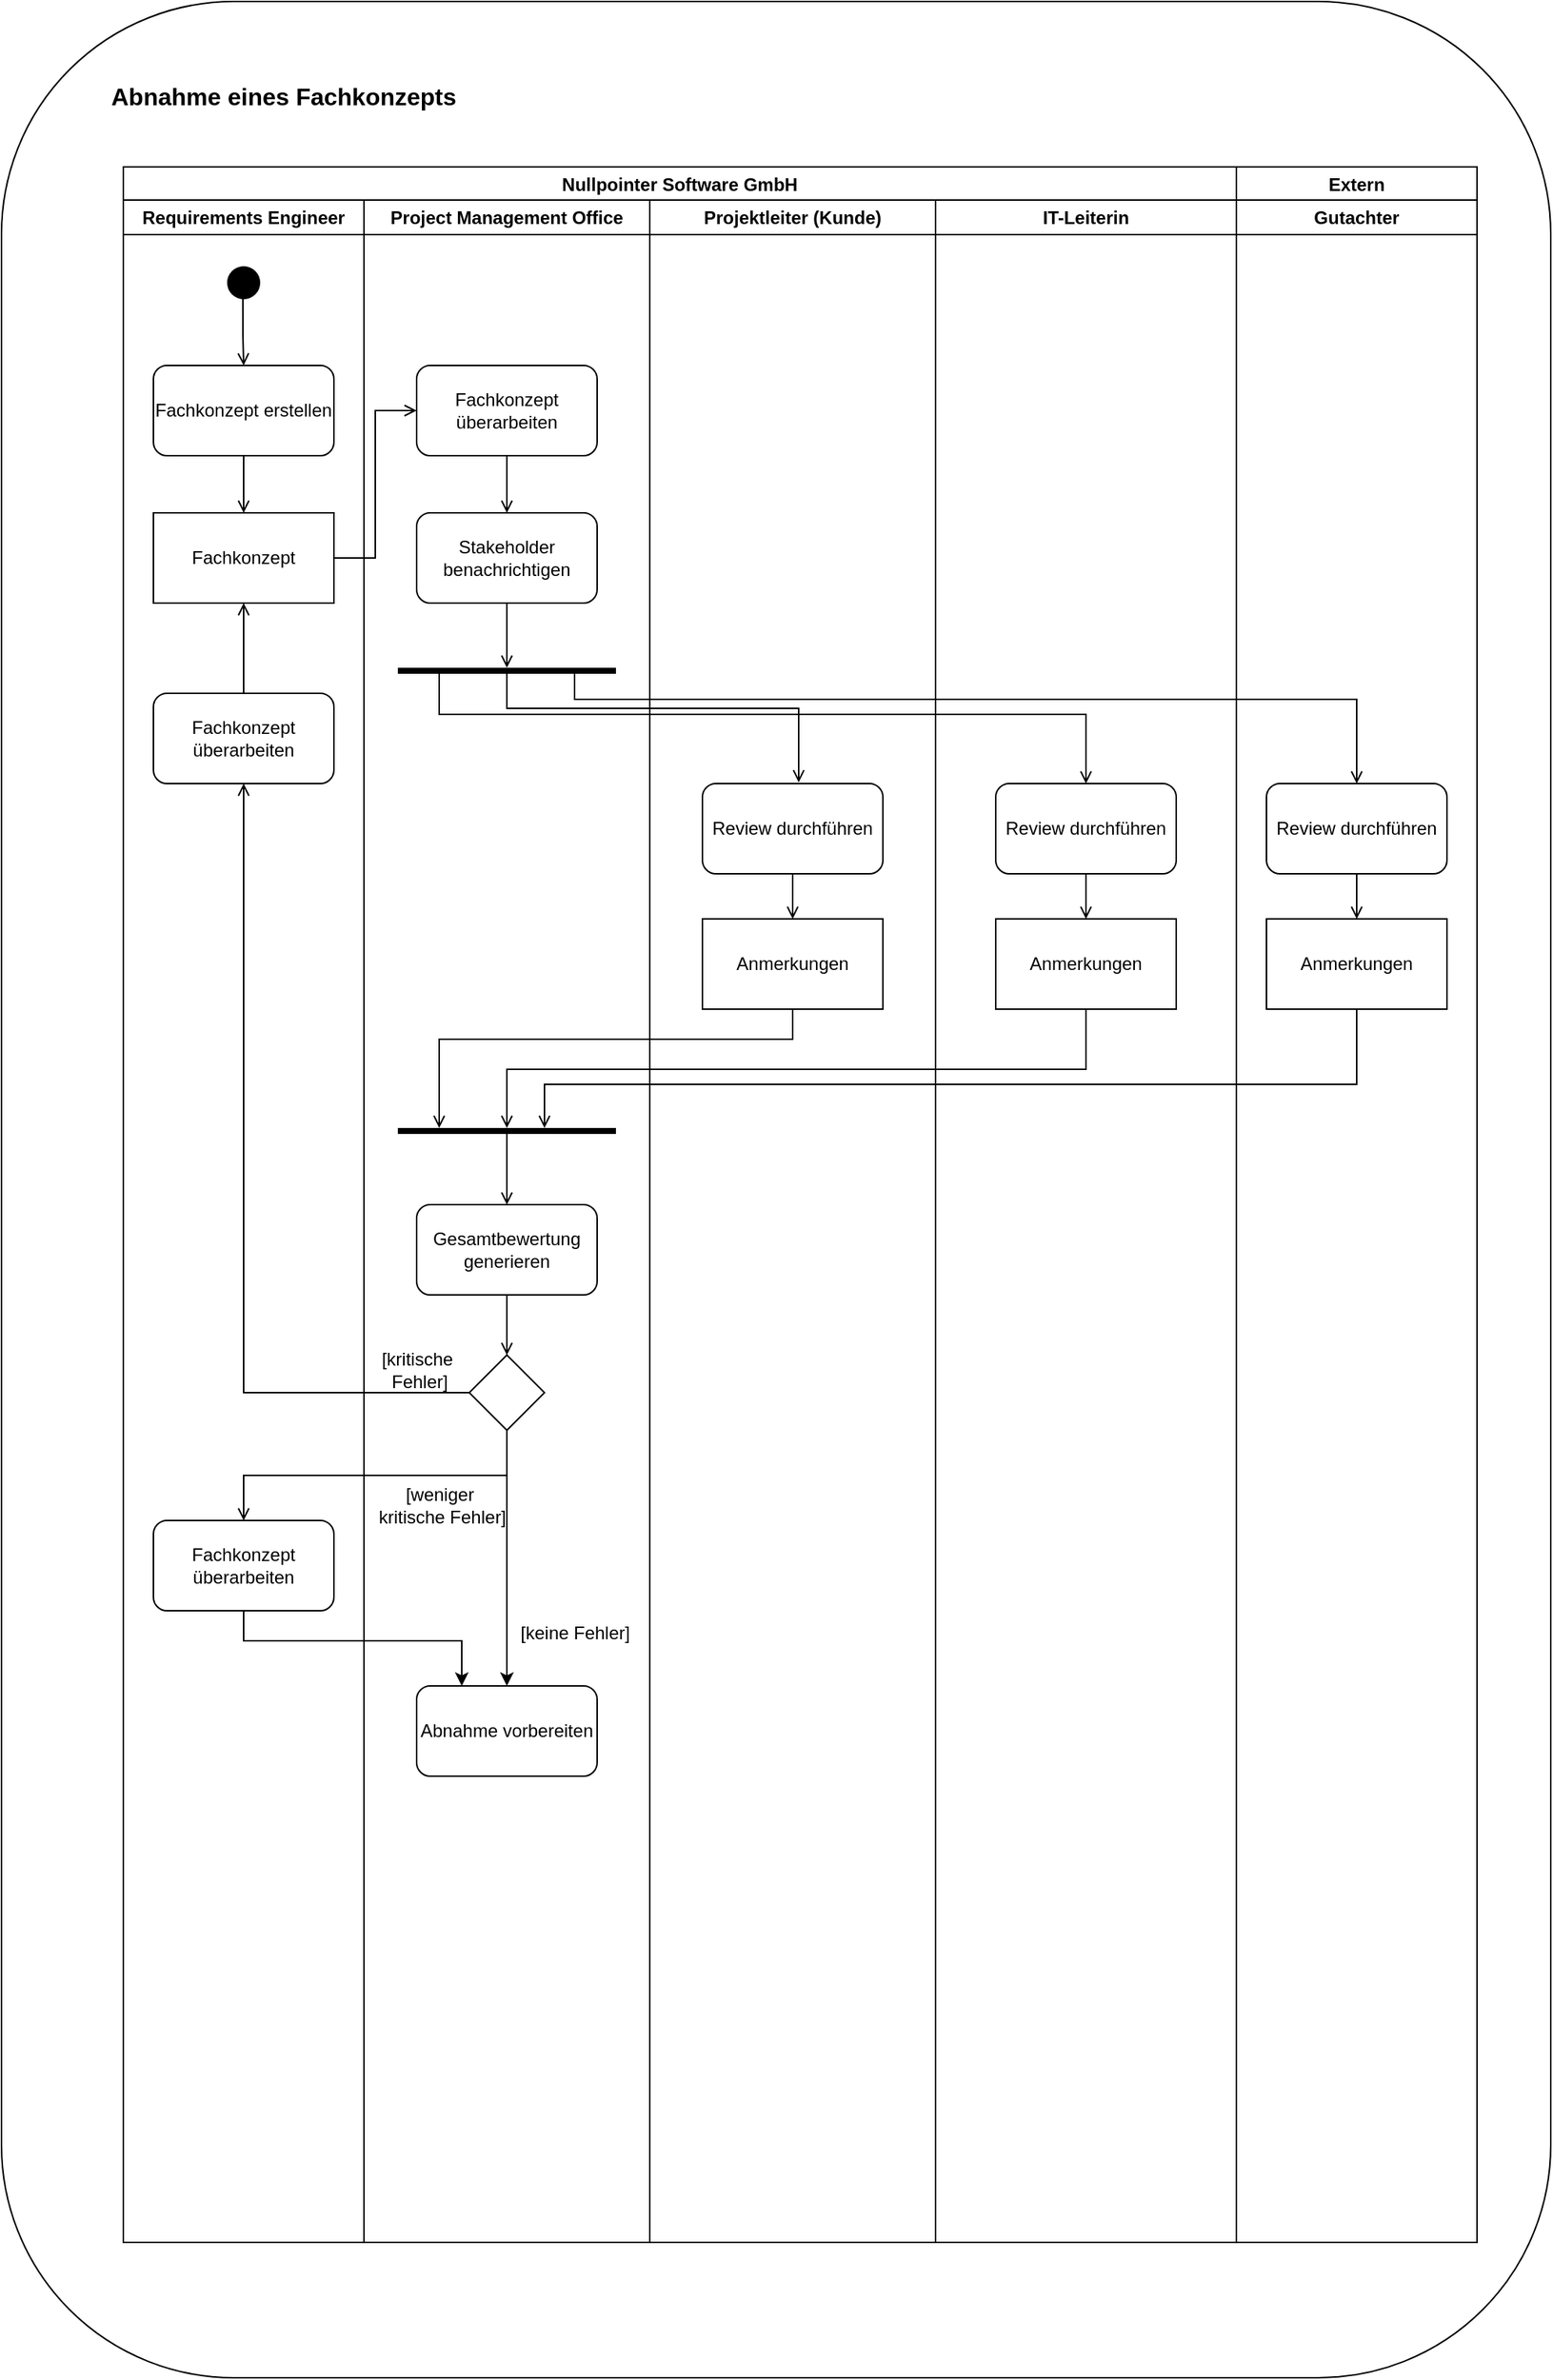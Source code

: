 <mxfile version="26.2.10">
  <diagram name="Page-1" id="e7e014a7-5840-1c2e-5031-d8a46d1fe8dd">
    <mxGraphModel dx="1360" dy="748" grid="1" gridSize="10" guides="1" tooltips="1" connect="1" arrows="1" fold="1" page="1" pageScale="1" pageWidth="1169" pageHeight="826" background="none" math="0" shadow="0">
      <root>
        <mxCell id="0" />
        <mxCell id="1" parent="0" />
        <mxCell id="7nI64X__2j-Hu28zdMV8-127" value="" style="rounded=1;whiteSpace=wrap;html=1;" vertex="1" parent="1">
          <mxGeometry x="69" y="20" width="1030" height="1580" as="geometry" />
        </mxCell>
        <mxCell id="2" value="Nullpointer Software GmbH" style="swimlane;whiteSpace=wrap" parent="1" vertex="1">
          <mxGeometry x="150" y="130" width="740" height="1380" as="geometry" />
        </mxCell>
        <mxCell id="3" value="Requirements Engineer" style="swimlane;whiteSpace=wrap" parent="2" vertex="1">
          <mxGeometry y="22" width="160" height="1358" as="geometry" />
        </mxCell>
        <mxCell id="7nI64X__2j-Hu28zdMV8-50" value="" style="edgeStyle=orthogonalEdgeStyle;rounded=0;orthogonalLoop=1;jettySize=auto;html=1;exitX=0.483;exitY=0.733;exitDx=0;exitDy=0;exitPerimeter=0;endArrow=open;endFill=0;" edge="1" parent="3" source="5" target="7nI64X__2j-Hu28zdMV8-49">
          <mxGeometry relative="1" as="geometry" />
        </mxCell>
        <mxCell id="5" value="" style="ellipse;shape=startState;fillColor=#000000;strokeColor=none;" parent="3" vertex="1">
          <mxGeometry x="65" y="40" width="30" height="30" as="geometry" />
        </mxCell>
        <mxCell id="7nI64X__2j-Hu28zdMV8-99" style="edgeStyle=orthogonalEdgeStyle;rounded=0;orthogonalLoop=1;jettySize=auto;html=1;exitX=0.5;exitY=1;exitDx=0;exitDy=0;entryX=0.5;entryY=0;entryDx=0;entryDy=0;endArrow=open;endFill=0;" edge="1" parent="3" source="7nI64X__2j-Hu28zdMV8-49" target="7nI64X__2j-Hu28zdMV8-51">
          <mxGeometry relative="1" as="geometry" />
        </mxCell>
        <mxCell id="7nI64X__2j-Hu28zdMV8-49" value="Fachkonzept erstellen" style="rounded=1;whiteSpace=wrap;html=1;" vertex="1" parent="3">
          <mxGeometry x="20" y="110" width="120" height="60" as="geometry" />
        </mxCell>
        <mxCell id="7nI64X__2j-Hu28zdMV8-51" value="Fachkonzept" style="rounded=0;whiteSpace=wrap;html=1;" vertex="1" parent="3">
          <mxGeometry x="20" y="208" width="120" height="60" as="geometry" />
        </mxCell>
        <mxCell id="7nI64X__2j-Hu28zdMV8-116" style="edgeStyle=orthogonalEdgeStyle;rounded=0;orthogonalLoop=1;jettySize=auto;html=1;entryX=0.5;entryY=1;entryDx=0;entryDy=0;endArrow=open;endFill=0;" edge="1" parent="3" source="7nI64X__2j-Hu28zdMV8-114" target="7nI64X__2j-Hu28zdMV8-51">
          <mxGeometry relative="1" as="geometry" />
        </mxCell>
        <mxCell id="7nI64X__2j-Hu28zdMV8-114" value="Fachkonzept überarbeiten" style="rounded=1;whiteSpace=wrap;html=1;" vertex="1" parent="3">
          <mxGeometry x="20" y="328" width="120" height="60" as="geometry" />
        </mxCell>
        <mxCell id="7nI64X__2j-Hu28zdMV8-117" value="Fachkonzept überarbeiten" style="rounded=1;whiteSpace=wrap;html=1;" vertex="1" parent="3">
          <mxGeometry x="20" y="878" width="120" height="60" as="geometry" />
        </mxCell>
        <mxCell id="4" value="Project Management Office" style="swimlane;whiteSpace=wrap" parent="2" vertex="1">
          <mxGeometry x="160" y="22" width="190" height="1358" as="geometry" />
        </mxCell>
        <mxCell id="7nI64X__2j-Hu28zdMV8-61" value="" style="edgeStyle=orthogonalEdgeStyle;rounded=0;orthogonalLoop=1;jettySize=auto;html=1;entryX=0.5;entryY=0;entryDx=0;entryDy=0;endArrow=open;endFill=0;" edge="1" parent="4" source="7nI64X__2j-Hu28zdMV8-52" target="7nI64X__2j-Hu28zdMV8-62">
          <mxGeometry relative="1" as="geometry">
            <mxPoint x="95" y="208" as="targetPoint" />
          </mxGeometry>
        </mxCell>
        <mxCell id="7nI64X__2j-Hu28zdMV8-52" value="Fachkonzept überarbeiten" style="rounded=1;whiteSpace=wrap;html=1;" vertex="1" parent="4">
          <mxGeometry x="35" y="110" width="120" height="60" as="geometry" />
        </mxCell>
        <mxCell id="7nI64X__2j-Hu28zdMV8-64" value="" style="edgeStyle=orthogonalEdgeStyle;rounded=0;orthogonalLoop=1;jettySize=auto;html=1;endArrow=open;endFill=0;" edge="1" parent="4" source="7nI64X__2j-Hu28zdMV8-62" target="7nI64X__2j-Hu28zdMV8-63">
          <mxGeometry relative="1" as="geometry" />
        </mxCell>
        <mxCell id="7nI64X__2j-Hu28zdMV8-62" value="Stakeholder benachrichtigen" style="rounded=1;whiteSpace=wrap;html=1;" vertex="1" parent="4">
          <mxGeometry x="35" y="208" width="120" height="60" as="geometry" />
        </mxCell>
        <mxCell id="7nI64X__2j-Hu28zdMV8-63" value="" style="line;strokeWidth=4;html=1;perimeter=backbonePerimeter;points=[];outlineConnect=0;" vertex="1" parent="4">
          <mxGeometry x="22.5" y="308" width="145" height="10" as="geometry" />
        </mxCell>
        <mxCell id="7nI64X__2j-Hu28zdMV8-105" style="edgeStyle=orthogonalEdgeStyle;rounded=0;orthogonalLoop=1;jettySize=auto;html=1;endArrow=open;endFill=0;" edge="1" parent="4" source="7nI64X__2j-Hu28zdMV8-100" target="7nI64X__2j-Hu28zdMV8-104">
          <mxGeometry relative="1" as="geometry" />
        </mxCell>
        <mxCell id="7nI64X__2j-Hu28zdMV8-100" value="" style="line;strokeWidth=4;html=1;perimeter=backbonePerimeter;points=[];outlineConnect=0;" vertex="1" parent="4">
          <mxGeometry x="22.5" y="608" width="145" height="22" as="geometry" />
        </mxCell>
        <mxCell id="7nI64X__2j-Hu28zdMV8-107" style="edgeStyle=orthogonalEdgeStyle;rounded=0;orthogonalLoop=1;jettySize=auto;html=1;entryX=0.5;entryY=0;entryDx=0;entryDy=0;endArrow=open;endFill=0;" edge="1" parent="4" source="7nI64X__2j-Hu28zdMV8-104" target="7nI64X__2j-Hu28zdMV8-106">
          <mxGeometry relative="1" as="geometry" />
        </mxCell>
        <mxCell id="7nI64X__2j-Hu28zdMV8-104" value="Gesamtbewertung generieren" style="rounded=1;whiteSpace=wrap;html=1;" vertex="1" parent="4">
          <mxGeometry x="35" y="668" width="120" height="60" as="geometry" />
        </mxCell>
        <mxCell id="7nI64X__2j-Hu28zdMV8-122" style="edgeStyle=orthogonalEdgeStyle;rounded=0;orthogonalLoop=1;jettySize=auto;html=1;" edge="1" parent="4" source="7nI64X__2j-Hu28zdMV8-106" target="7nI64X__2j-Hu28zdMV8-121">
          <mxGeometry relative="1" as="geometry" />
        </mxCell>
        <mxCell id="7nI64X__2j-Hu28zdMV8-106" value="" style="rhombus;whiteSpace=wrap;html=1;" vertex="1" parent="4">
          <mxGeometry x="70" y="768" width="50" height="50" as="geometry" />
        </mxCell>
        <mxCell id="7nI64X__2j-Hu28zdMV8-119" value="[kritische&lt;div&gt;&amp;nbsp;Fehler]&lt;/div&gt;" style="text;html=1;align=center;verticalAlign=middle;resizable=0;points=[];autosize=1;strokeColor=none;fillColor=none;" vertex="1" parent="4">
          <mxGeometry y="758" width="70" height="40" as="geometry" />
        </mxCell>
        <mxCell id="7nI64X__2j-Hu28zdMV8-120" value="[weniger&lt;div&gt;&amp;nbsp;kritische&amp;nbsp;&lt;span style=&quot;background-color: transparent; color: light-dark(rgb(0, 0, 0), rgb(255, 255, 255));&quot;&gt;Fehler]&lt;/span&gt;&lt;/div&gt;" style="text;html=1;align=center;verticalAlign=middle;resizable=0;points=[];autosize=1;strokeColor=none;fillColor=none;" vertex="1" parent="4">
          <mxGeometry x="-5" y="848" width="110" height="40" as="geometry" />
        </mxCell>
        <mxCell id="7nI64X__2j-Hu28zdMV8-121" value="Abnahme vorbereiten" style="rounded=1;whiteSpace=wrap;html=1;" vertex="1" parent="4">
          <mxGeometry x="35" y="988" width="120" height="60" as="geometry" />
        </mxCell>
        <mxCell id="7nI64X__2j-Hu28zdMV8-123" value="[keine Fehler&lt;span style=&quot;background-color: transparent; color: light-dark(rgb(0, 0, 0), rgb(255, 255, 255));&quot;&gt;]&lt;/span&gt;" style="text;html=1;align=center;verticalAlign=middle;resizable=0;points=[];autosize=1;strokeColor=none;fillColor=none;" vertex="1" parent="4">
          <mxGeometry x="90" y="938" width="100" height="30" as="geometry" />
        </mxCell>
        <mxCell id="7nI64X__2j-Hu28zdMV8-53" value="Projektleiter (Kunde)" style="swimlane;whiteSpace=wrap;startSize=23;" vertex="1" parent="2">
          <mxGeometry x="350" y="22" width="190" height="1358" as="geometry" />
        </mxCell>
        <mxCell id="7nI64X__2j-Hu28zdMV8-96" style="edgeStyle=orthogonalEdgeStyle;rounded=0;orthogonalLoop=1;jettySize=auto;html=1;entryX=0.5;entryY=0;entryDx=0;entryDy=0;endArrow=open;endFill=0;" edge="1" parent="7nI64X__2j-Hu28zdMV8-53" source="7nI64X__2j-Hu28zdMV8-84" target="7nI64X__2j-Hu28zdMV8-95">
          <mxGeometry relative="1" as="geometry" />
        </mxCell>
        <mxCell id="7nI64X__2j-Hu28zdMV8-84" value="Review durchführen" style="rounded=1;whiteSpace=wrap;html=1;" vertex="1" parent="7nI64X__2j-Hu28zdMV8-53">
          <mxGeometry x="35" y="388" width="120" height="60" as="geometry" />
        </mxCell>
        <mxCell id="7nI64X__2j-Hu28zdMV8-95" value="Anmerkungen" style="rounded=0;whiteSpace=wrap;html=1;" vertex="1" parent="7nI64X__2j-Hu28zdMV8-53">
          <mxGeometry x="35" y="478" width="120" height="60" as="geometry" />
        </mxCell>
        <mxCell id="7nI64X__2j-Hu28zdMV8-55" value="IT-Leiterin" style="swimlane;whiteSpace=wrap;startSize=23;" vertex="1" parent="2">
          <mxGeometry x="540" y="22" width="200" height="1358" as="geometry" />
        </mxCell>
        <mxCell id="7nI64X__2j-Hu28zdMV8-97" style="edgeStyle=orthogonalEdgeStyle;rounded=0;orthogonalLoop=1;jettySize=auto;html=1;exitX=0.5;exitY=1;exitDx=0;exitDy=0;entryX=0.5;entryY=0;entryDx=0;entryDy=0;endArrow=open;endFill=0;" edge="1" parent="7nI64X__2j-Hu28zdMV8-55" source="7nI64X__2j-Hu28zdMV8-65" target="7nI64X__2j-Hu28zdMV8-94">
          <mxGeometry relative="1" as="geometry" />
        </mxCell>
        <mxCell id="7nI64X__2j-Hu28zdMV8-65" value="Review durchführen" style="rounded=1;whiteSpace=wrap;html=1;" vertex="1" parent="7nI64X__2j-Hu28zdMV8-55">
          <mxGeometry x="40" y="388" width="120" height="60" as="geometry" />
        </mxCell>
        <mxCell id="7nI64X__2j-Hu28zdMV8-94" value="Anmerkungen" style="rounded=0;whiteSpace=wrap;html=1;" vertex="1" parent="7nI64X__2j-Hu28zdMV8-55">
          <mxGeometry x="40" y="478" width="120" height="60" as="geometry" />
        </mxCell>
        <mxCell id="7nI64X__2j-Hu28zdMV8-57" style="edgeStyle=orthogonalEdgeStyle;rounded=0;orthogonalLoop=1;jettySize=auto;html=1;entryX=0;entryY=0.5;entryDx=0;entryDy=0;endArrow=open;endFill=0;" edge="1" parent="2" source="7nI64X__2j-Hu28zdMV8-51" target="7nI64X__2j-Hu28zdMV8-52">
          <mxGeometry relative="1" as="geometry" />
        </mxCell>
        <mxCell id="7nI64X__2j-Hu28zdMV8-90" value="" style="edgeStyle=orthogonalEdgeStyle;rounded=0;orthogonalLoop=1;jettySize=auto;html=1;endArrow=open;endFill=0;entryX=0.537;entryY=-0.013;entryDx=0;entryDy=0;entryPerimeter=0;" edge="1" parent="2" source="7nI64X__2j-Hu28zdMV8-63" target="7nI64X__2j-Hu28zdMV8-84">
          <mxGeometry relative="1" as="geometry">
            <mxPoint x="220" y="340" as="sourcePoint" />
            <mxPoint x="220" y="383" as="targetPoint" />
            <Array as="points">
              <mxPoint x="255" y="360" />
              <mxPoint x="449" y="360" />
              <mxPoint x="449" y="409" />
            </Array>
          </mxGeometry>
        </mxCell>
        <mxCell id="7nI64X__2j-Hu28zdMV8-92" value="" style="edgeStyle=orthogonalEdgeStyle;rounded=0;orthogonalLoop=1;jettySize=auto;html=1;endArrow=open;endFill=0;entryX=0.5;entryY=0;entryDx=0;entryDy=0;" edge="1" parent="2" source="7nI64X__2j-Hu28zdMV8-63" target="7nI64X__2j-Hu28zdMV8-65">
          <mxGeometry relative="1" as="geometry">
            <mxPoint x="210" y="340" as="sourcePoint" />
            <mxPoint x="404" y="413" as="targetPoint" />
            <Array as="points">
              <mxPoint x="210" y="364" />
              <mxPoint x="640" y="364" />
            </Array>
          </mxGeometry>
        </mxCell>
        <mxCell id="7nI64X__2j-Hu28zdMV8-101" style="edgeStyle=orthogonalEdgeStyle;rounded=0;orthogonalLoop=1;jettySize=auto;html=1;endArrow=open;endFill=0;" edge="1" parent="2" source="7nI64X__2j-Hu28zdMV8-95" target="7nI64X__2j-Hu28zdMV8-100">
          <mxGeometry relative="1" as="geometry">
            <Array as="points">
              <mxPoint x="445" y="580" />
              <mxPoint x="210" y="580" />
            </Array>
          </mxGeometry>
        </mxCell>
        <mxCell id="7nI64X__2j-Hu28zdMV8-102" style="edgeStyle=orthogonalEdgeStyle;rounded=0;orthogonalLoop=1;jettySize=auto;html=1;endArrow=open;endFill=0;" edge="1" parent="2" source="7nI64X__2j-Hu28zdMV8-94" target="7nI64X__2j-Hu28zdMV8-100">
          <mxGeometry relative="1" as="geometry">
            <Array as="points">
              <mxPoint x="640" y="600" />
              <mxPoint x="255" y="600" />
            </Array>
          </mxGeometry>
        </mxCell>
        <mxCell id="7nI64X__2j-Hu28zdMV8-115" style="edgeStyle=orthogonalEdgeStyle;rounded=0;orthogonalLoop=1;jettySize=auto;html=1;entryX=0.5;entryY=1;entryDx=0;entryDy=0;endArrow=open;endFill=0;" edge="1" parent="2" source="7nI64X__2j-Hu28zdMV8-106" target="7nI64X__2j-Hu28zdMV8-114">
          <mxGeometry relative="1" as="geometry" />
        </mxCell>
        <mxCell id="7nI64X__2j-Hu28zdMV8-118" style="edgeStyle=orthogonalEdgeStyle;rounded=0;orthogonalLoop=1;jettySize=auto;html=1;exitX=0.5;exitY=1;exitDx=0;exitDy=0;entryX=0.5;entryY=0;entryDx=0;entryDy=0;endArrow=open;endFill=0;" edge="1" parent="2" source="7nI64X__2j-Hu28zdMV8-106" target="7nI64X__2j-Hu28zdMV8-117">
          <mxGeometry relative="1" as="geometry" />
        </mxCell>
        <mxCell id="7nI64X__2j-Hu28zdMV8-124" style="edgeStyle=orthogonalEdgeStyle;rounded=0;orthogonalLoop=1;jettySize=auto;html=1;entryX=0.25;entryY=0;entryDx=0;entryDy=0;" edge="1" parent="2" source="7nI64X__2j-Hu28zdMV8-117" target="7nI64X__2j-Hu28zdMV8-121">
          <mxGeometry relative="1" as="geometry">
            <Array as="points">
              <mxPoint x="80" y="980" />
              <mxPoint x="225" y="980" />
            </Array>
          </mxGeometry>
        </mxCell>
        <mxCell id="7nI64X__2j-Hu28zdMV8-67" value="Extern" style="swimlane;whiteSpace=wrap" vertex="1" parent="1">
          <mxGeometry x="890" y="130" width="160" height="1380" as="geometry" />
        </mxCell>
        <mxCell id="7nI64X__2j-Hu28zdMV8-68" value="Gutachter" style="swimlane;whiteSpace=wrap;startSize=23;" vertex="1" parent="7nI64X__2j-Hu28zdMV8-67">
          <mxGeometry y="22" width="160" height="1358" as="geometry" />
        </mxCell>
        <mxCell id="7nI64X__2j-Hu28zdMV8-98" style="edgeStyle=orthogonalEdgeStyle;rounded=0;orthogonalLoop=1;jettySize=auto;html=1;exitX=0.5;exitY=1;exitDx=0;exitDy=0;endArrow=open;endFill=0;" edge="1" parent="7nI64X__2j-Hu28zdMV8-68" source="7nI64X__2j-Hu28zdMV8-83" target="7nI64X__2j-Hu28zdMV8-93">
          <mxGeometry relative="1" as="geometry" />
        </mxCell>
        <mxCell id="7nI64X__2j-Hu28zdMV8-83" value="Review durchführen" style="rounded=1;whiteSpace=wrap;html=1;" vertex="1" parent="7nI64X__2j-Hu28zdMV8-68">
          <mxGeometry x="20" y="388" width="120" height="60" as="geometry" />
        </mxCell>
        <mxCell id="7nI64X__2j-Hu28zdMV8-93" value="Anmerkungen" style="rounded=0;whiteSpace=wrap;html=1;" vertex="1" parent="7nI64X__2j-Hu28zdMV8-68">
          <mxGeometry x="20" y="478" width="120" height="60" as="geometry" />
        </mxCell>
        <mxCell id="7nI64X__2j-Hu28zdMV8-91" value="" style="edgeStyle=orthogonalEdgeStyle;rounded=0;orthogonalLoop=1;jettySize=auto;html=1;endArrow=open;endFill=0;" edge="1" parent="1" source="7nI64X__2j-Hu28zdMV8-63" target="7nI64X__2j-Hu28zdMV8-83">
          <mxGeometry relative="1" as="geometry">
            <mxPoint x="450" y="470" as="sourcePoint" />
            <mxPoint x="644" y="533" as="targetPoint" />
            <Array as="points">
              <mxPoint x="450" y="484" />
              <mxPoint x="970" y="484" />
            </Array>
          </mxGeometry>
        </mxCell>
        <mxCell id="7nI64X__2j-Hu28zdMV8-103" style="edgeStyle=orthogonalEdgeStyle;rounded=0;orthogonalLoop=1;jettySize=auto;html=1;exitX=0.5;exitY=1;exitDx=0;exitDy=0;endArrow=open;endFill=0;" edge="1" parent="1" source="7nI64X__2j-Hu28zdMV8-93" target="7nI64X__2j-Hu28zdMV8-100">
          <mxGeometry relative="1" as="geometry">
            <mxPoint x="480" y="750" as="targetPoint" />
            <Array as="points">
              <mxPoint x="970" y="740" />
              <mxPoint x="430" y="740" />
            </Array>
          </mxGeometry>
        </mxCell>
        <mxCell id="7nI64X__2j-Hu28zdMV8-126" value="&lt;h1 style=&quot;margin-top: 0px;&quot;&gt;&lt;font style=&quot;font-size: 16px;&quot;&gt;Abnahme eines Fachkonzepts&lt;/font&gt;&lt;/h1&gt;" style="text;html=1;whiteSpace=wrap;overflow=hidden;rounded=0;" vertex="1" parent="1">
          <mxGeometry x="140" y="60" width="240" height="40" as="geometry" />
        </mxCell>
      </root>
    </mxGraphModel>
  </diagram>
</mxfile>
